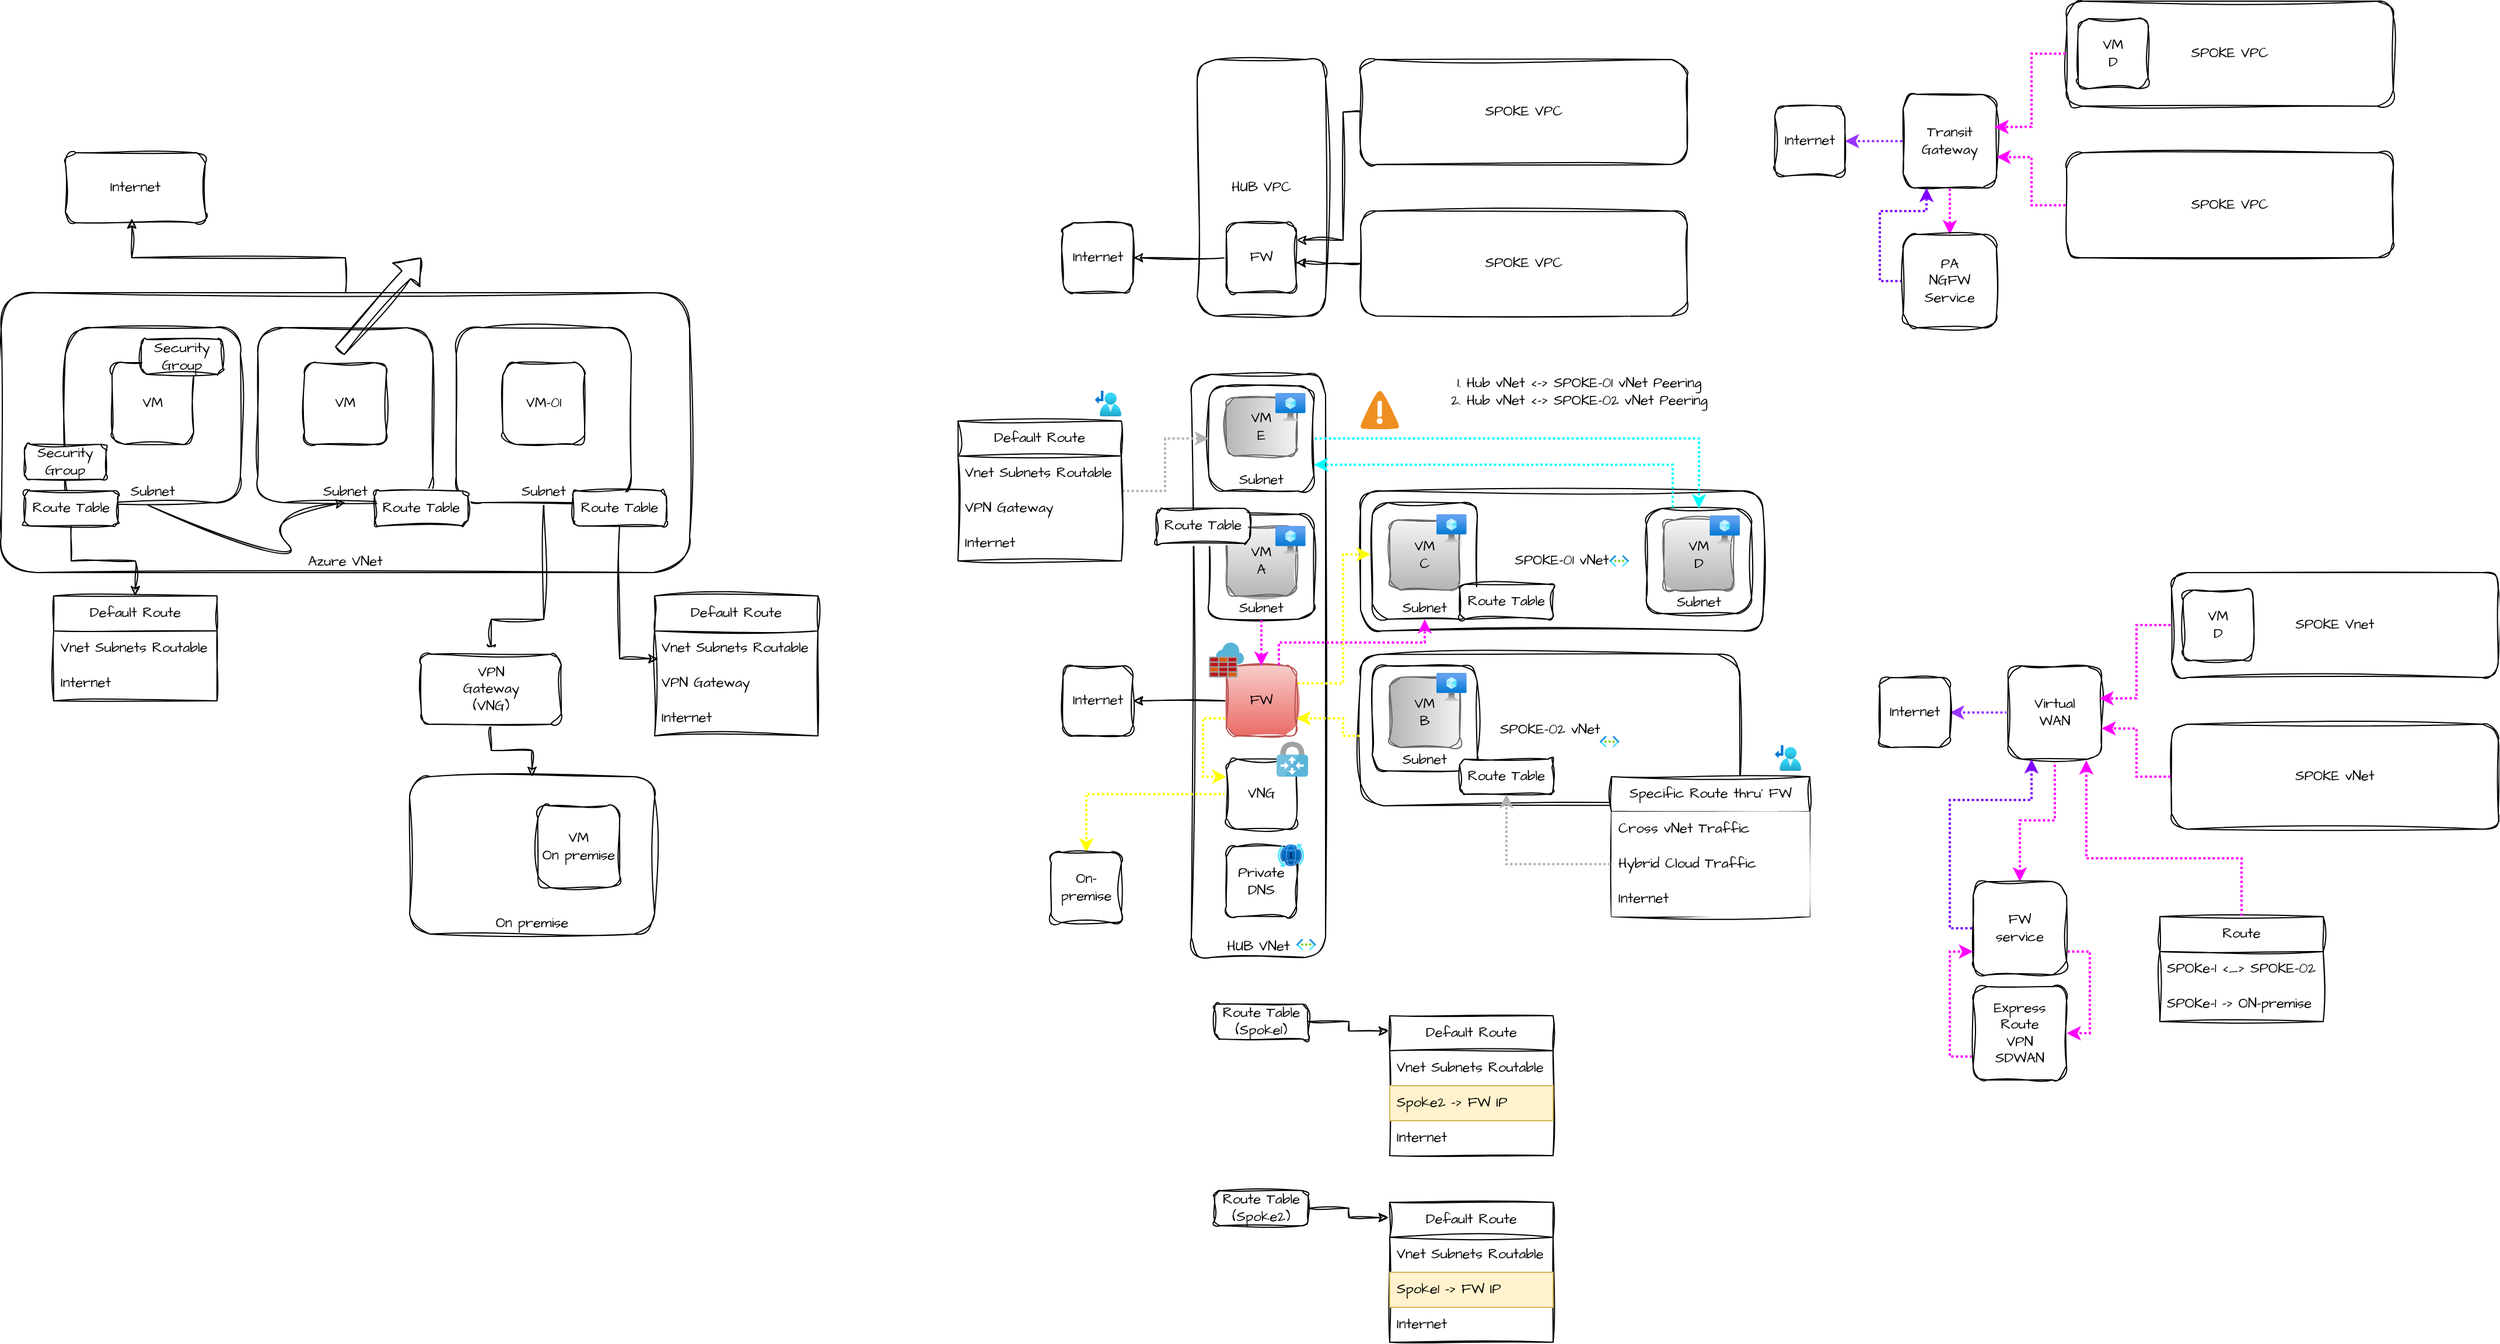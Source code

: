 <mxfile version="24.7.8">
  <diagram name="Page-1" id="HMc9dG9ClDhZeOQ57sF9">
    <mxGraphModel dx="870" dy="547" grid="0" gridSize="10" guides="1" tooltips="1" connect="1" arrows="1" fold="1" page="0" pageScale="1" pageWidth="850" pageHeight="1100" math="0" shadow="0">
      <root>
        <mxCell id="0" />
        <mxCell id="1" parent="0" />
        <mxCell id="t_vkB9pU-YVi6ABXbqR3-41" value="HUB VNet" style="rounded=1;whiteSpace=wrap;html=1;sketch=1;hachureGap=4;jiggle=2;curveFitting=1;fontFamily=Architects Daughter;fontSource=https%3A%2F%2Ffonts.googleapis.com%2Fcss%3Ffamily%3DArchitects%2BDaughter;verticalAlign=bottom;fillColor=none;" parent="1" vertex="1">
          <mxGeometry x="1190" y="420" width="115" height="500" as="geometry" />
        </mxCell>
        <mxCell id="t_vkB9pU-YVi6ABXbqR3-107" value="Subnet" style="rounded=1;whiteSpace=wrap;html=1;sketch=1;hachureGap=4;jiggle=2;curveFitting=1;fontFamily=Architects Daughter;fontSource=https%3A%2F%2Ffonts.googleapis.com%2Fcss%3Ffamily%3DArchitects%2BDaughter;verticalAlign=bottom;fillColor=none;" parent="1" vertex="1">
          <mxGeometry x="1205" y="540" width="90" height="90" as="geometry" />
        </mxCell>
        <mxCell id="t_vkB9pU-YVi6ABXbqR3-43" value="SPOKE-01 vNet" style="rounded=1;whiteSpace=wrap;html=1;sketch=1;hachureGap=4;jiggle=2;curveFitting=1;fontFamily=Architects Daughter;fontSource=https%3A%2F%2Ffonts.googleapis.com%2Fcss%3Ffamily%3DArchitects%2BDaughter;fillColor=none;" parent="1" vertex="1">
          <mxGeometry x="1335" y="520" width="345" height="120" as="geometry" />
        </mxCell>
        <mxCell id="t_vkB9pU-YVi6ABXbqR3-105" value="Subnet" style="rounded=1;whiteSpace=wrap;html=1;sketch=1;hachureGap=4;jiggle=2;curveFitting=1;fontFamily=Architects Daughter;fontSource=https%3A%2F%2Ffonts.googleapis.com%2Fcss%3Ffamily%3DArchitects%2BDaughter;verticalAlign=bottom;fillColor=none;" parent="1" vertex="1">
          <mxGeometry x="1580" y="535" width="90" height="90" as="geometry" />
        </mxCell>
        <mxCell id="t_vkB9pU-YVi6ABXbqR3-104" value="Subnet" style="rounded=1;whiteSpace=wrap;html=1;sketch=1;hachureGap=4;jiggle=2;curveFitting=1;fontFamily=Architects Daughter;fontSource=https%3A%2F%2Ffonts.googleapis.com%2Fcss%3Ffamily%3DArchitects%2BDaughter;verticalAlign=bottom;fillColor=none;" parent="1" vertex="1">
          <mxGeometry x="1345" y="530" width="90" height="100" as="geometry" />
        </mxCell>
        <mxCell id="t_vkB9pU-YVi6ABXbqR3-23" value="On premise" style="rounded=1;whiteSpace=wrap;html=1;sketch=1;hachureGap=4;jiggle=2;curveFitting=1;fontFamily=Architects Daughter;fontSource=https%3A%2F%2Ffonts.googleapis.com%2Fcss%3Ffamily%3DArchitects%2BDaughter;arcSize=13;verticalAlign=bottom;" parent="1" vertex="1">
          <mxGeometry x="520" y="765" width="210" height="135" as="geometry" />
        </mxCell>
        <mxCell id="t_vkB9pU-YVi6ABXbqR3-1" value="Azure VNet" style="rounded=1;whiteSpace=wrap;html=1;sketch=1;hachureGap=4;jiggle=2;curveFitting=1;fontFamily=Architects Daughter;fontSource=https%3A%2F%2Ffonts.googleapis.com%2Fcss%3Ffamily%3DArchitects%2BDaughter;arcSize=13;verticalAlign=bottom;" parent="1" vertex="1">
          <mxGeometry x="170" y="350" width="590" height="240" as="geometry" />
        </mxCell>
        <mxCell id="t_vkB9pU-YVi6ABXbqR3-2" value="Subnet" style="rounded=1;whiteSpace=wrap;html=1;sketch=1;hachureGap=4;jiggle=2;curveFitting=1;fontFamily=Architects Daughter;fontSource=https%3A%2F%2Ffonts.googleapis.com%2Fcss%3Ffamily%3DArchitects%2BDaughter;verticalAlign=bottom;" parent="1" vertex="1">
          <mxGeometry x="225" y="380" width="150" height="150" as="geometry" />
        </mxCell>
        <mxCell id="t_vkB9pU-YVi6ABXbqR3-3" value="Subnet" style="rounded=1;whiteSpace=wrap;html=1;sketch=1;hachureGap=4;jiggle=2;curveFitting=1;fontFamily=Architects Daughter;fontSource=https%3A%2F%2Ffonts.googleapis.com%2Fcss%3Ffamily%3DArchitects%2BDaughter;verticalAlign=bottom;" parent="1" vertex="1">
          <mxGeometry x="390" y="380" width="150" height="150" as="geometry" />
        </mxCell>
        <mxCell id="t_vkB9pU-YVi6ABXbqR3-25" style="edgeStyle=orthogonalEdgeStyle;rounded=0;sketch=1;hachureGap=4;jiggle=2;curveFitting=1;orthogonalLoop=1;jettySize=auto;html=1;exitX=0.5;exitY=1;exitDx=0;exitDy=0;fontFamily=Architects Daughter;fontSource=https%3A%2F%2Ffonts.googleapis.com%2Fcss%3Ffamily%3DArchitects%2BDaughter;" parent="1" source="t_vkB9pU-YVi6ABXbqR3-4" target="t_vkB9pU-YVi6ABXbqR3-22" edge="1">
          <mxGeometry relative="1" as="geometry">
            <Array as="points">
              <mxPoint x="635" y="630" />
              <mxPoint x="590" y="630" />
            </Array>
          </mxGeometry>
        </mxCell>
        <mxCell id="t_vkB9pU-YVi6ABXbqR3-4" value="Subnet" style="rounded=1;whiteSpace=wrap;html=1;sketch=1;hachureGap=4;jiggle=2;curveFitting=1;fontFamily=Architects Daughter;fontSource=https%3A%2F%2Ffonts.googleapis.com%2Fcss%3Ffamily%3DArchitects%2BDaughter;verticalAlign=bottom;" parent="1" vertex="1">
          <mxGeometry x="560" y="380" width="150" height="150" as="geometry" />
        </mxCell>
        <mxCell id="t_vkB9pU-YVi6ABXbqR3-5" value="VM" style="rounded=1;whiteSpace=wrap;html=1;sketch=1;hachureGap=4;jiggle=2;curveFitting=1;fontFamily=Architects Daughter;fontSource=https%3A%2F%2Ffonts.googleapis.com%2Fcss%3Ffamily%3DArchitects%2BDaughter;" parent="1" vertex="1">
          <mxGeometry x="265" y="410" width="70" height="70" as="geometry" />
        </mxCell>
        <mxCell id="t_vkB9pU-YVi6ABXbqR3-6" value="VM" style="rounded=1;whiteSpace=wrap;html=1;sketch=1;hachureGap=4;jiggle=2;curveFitting=1;fontFamily=Architects Daughter;fontSource=https%3A%2F%2Ffonts.googleapis.com%2Fcss%3Ffamily%3DArchitects%2BDaughter;" parent="1" vertex="1">
          <mxGeometry x="430" y="410" width="70" height="70" as="geometry" />
        </mxCell>
        <mxCell id="t_vkB9pU-YVi6ABXbqR3-7" value="VM-01" style="rounded=1;whiteSpace=wrap;html=1;sketch=1;hachureGap=4;jiggle=2;curveFitting=1;fontFamily=Architects Daughter;fontSource=https%3A%2F%2Ffonts.googleapis.com%2Fcss%3Ffamily%3DArchitects%2BDaughter;" parent="1" vertex="1">
          <mxGeometry x="600" y="410" width="70" height="70" as="geometry" />
        </mxCell>
        <mxCell id="t_vkB9pU-YVi6ABXbqR3-8" value="" style="curved=1;endArrow=classic;html=1;rounded=0;sketch=1;hachureGap=4;jiggle=2;curveFitting=1;fontFamily=Architects Daughter;fontSource=https%3A%2F%2Ffonts.googleapis.com%2Fcss%3Ffamily%3DArchitects%2BDaughter;exitX=0.473;exitY=1.015;exitDx=0;exitDy=0;exitPerimeter=0;entryX=0.5;entryY=1;entryDx=0;entryDy=0;" parent="1" source="t_vkB9pU-YVi6ABXbqR3-2" target="t_vkB9pU-YVi6ABXbqR3-3" edge="1">
          <mxGeometry width="50" height="50" relative="1" as="geometry">
            <mxPoint x="390" y="590" as="sourcePoint" />
            <mxPoint x="440" y="540" as="targetPoint" />
            <Array as="points">
              <mxPoint x="440" y="590" />
              <mxPoint x="390" y="540" />
            </Array>
          </mxGeometry>
        </mxCell>
        <mxCell id="t_vkB9pU-YVi6ABXbqR3-9" value="Internet" style="rounded=1;whiteSpace=wrap;html=1;sketch=1;hachureGap=4;jiggle=2;curveFitting=1;fontFamily=Architects Daughter;fontSource=https%3A%2F%2Ffonts.googleapis.com%2Fcss%3Ffamily%3DArchitects%2BDaughter;" parent="1" vertex="1">
          <mxGeometry x="225" y="230" width="120" height="60" as="geometry" />
        </mxCell>
        <mxCell id="t_vkB9pU-YVi6ABXbqR3-10" style="edgeStyle=orthogonalEdgeStyle;rounded=0;sketch=1;hachureGap=4;jiggle=2;curveFitting=1;orthogonalLoop=1;jettySize=auto;html=1;entryX=0.474;entryY=0.941;entryDx=0;entryDy=0;entryPerimeter=0;fontFamily=Architects Daughter;fontSource=https%3A%2F%2Ffonts.googleapis.com%2Fcss%3Ffamily%3DArchitects%2BDaughter;" parent="1" source="t_vkB9pU-YVi6ABXbqR3-1" target="t_vkB9pU-YVi6ABXbqR3-9" edge="1">
          <mxGeometry relative="1" as="geometry" />
        </mxCell>
        <mxCell id="t_vkB9pU-YVi6ABXbqR3-11" value="" style="shape=flexArrow;endArrow=classic;html=1;rounded=0;sketch=1;hachureGap=4;jiggle=2;curveFitting=1;fontFamily=Architects Daughter;fontSource=https%3A%2F%2Ffonts.googleapis.com%2Fcss%3Ffamily%3DArchitects%2BDaughter;" parent="1" edge="1">
          <mxGeometry width="50" height="50" relative="1" as="geometry">
            <mxPoint x="460" y="400" as="sourcePoint" />
            <mxPoint x="530" y="320" as="targetPoint" />
          </mxGeometry>
        </mxCell>
        <mxCell id="t_vkB9pU-YVi6ABXbqR3-32" style="edgeStyle=orthogonalEdgeStyle;rounded=0;sketch=1;hachureGap=4;jiggle=2;curveFitting=1;orthogonalLoop=1;jettySize=auto;html=1;exitX=0.5;exitY=1;exitDx=0;exitDy=0;entryX=0.5;entryY=0;entryDx=0;entryDy=0;fontFamily=Architects Daughter;fontSource=https%3A%2F%2Ffonts.googleapis.com%2Fcss%3Ffamily%3DArchitects%2BDaughter;" parent="1" source="t_vkB9pU-YVi6ABXbqR3-12" target="t_vkB9pU-YVi6ABXbqR3-28" edge="1">
          <mxGeometry relative="1" as="geometry" />
        </mxCell>
        <mxCell id="t_vkB9pU-YVi6ABXbqR3-12" value="Route Table" style="rounded=1;whiteSpace=wrap;html=1;sketch=1;hachureGap=4;jiggle=2;curveFitting=1;fontFamily=Architects Daughter;fontSource=https%3A%2F%2Ffonts.googleapis.com%2Fcss%3Ffamily%3DArchitects%2BDaughter;" parent="1" vertex="1">
          <mxGeometry x="190" y="520" width="80" height="30" as="geometry" />
        </mxCell>
        <mxCell id="t_vkB9pU-YVi6ABXbqR3-13" value="Route Table" style="rounded=1;whiteSpace=wrap;html=1;sketch=1;hachureGap=4;jiggle=2;curveFitting=1;fontFamily=Architects Daughter;fontSource=https%3A%2F%2Ffonts.googleapis.com%2Fcss%3Ffamily%3DArchitects%2BDaughter;" parent="1" vertex="1">
          <mxGeometry x="490" y="520" width="80" height="30" as="geometry" />
        </mxCell>
        <mxCell id="t_vkB9pU-YVi6ABXbqR3-14" value="Route Table" style="rounded=1;whiteSpace=wrap;html=1;sketch=1;hachureGap=4;jiggle=2;curveFitting=1;fontFamily=Architects Daughter;fontSource=https%3A%2F%2Ffonts.googleapis.com%2Fcss%3Ffamily%3DArchitects%2BDaughter;" parent="1" vertex="1">
          <mxGeometry x="660" y="520" width="80" height="30" as="geometry" />
        </mxCell>
        <mxCell id="t_vkB9pU-YVi6ABXbqR3-15" value="Default Route" style="swimlane;fontStyle=0;childLayout=stackLayout;horizontal=1;startSize=30;horizontalStack=0;resizeParent=1;resizeParentMax=0;resizeLast=0;collapsible=1;marginBottom=0;whiteSpace=wrap;html=1;sketch=1;hachureGap=4;jiggle=2;curveFitting=1;fontFamily=Architects Daughter;fontSource=https%3A%2F%2Ffonts.googleapis.com%2Fcss%3Ffamily%3DArchitects%2BDaughter;" parent="1" vertex="1">
          <mxGeometry x="730" y="610" width="140" height="120" as="geometry" />
        </mxCell>
        <mxCell id="t_vkB9pU-YVi6ABXbqR3-16" value="Vnet Subnets Routable" style="text;strokeColor=none;fillColor=none;align=left;verticalAlign=middle;spacingLeft=4;spacingRight=4;overflow=hidden;points=[[0,0.5],[1,0.5]];portConstraint=eastwest;rotatable=0;whiteSpace=wrap;html=1;fontFamily=Architects Daughter;fontSource=https%3A%2F%2Ffonts.googleapis.com%2Fcss%3Ffamily%3DArchitects%2BDaughter;" parent="t_vkB9pU-YVi6ABXbqR3-15" vertex="1">
          <mxGeometry y="30" width="140" height="30" as="geometry" />
        </mxCell>
        <mxCell id="t_vkB9pU-YVi6ABXbqR3-24" value="VPN Gateway" style="text;strokeColor=none;fillColor=none;align=left;verticalAlign=middle;spacingLeft=4;spacingRight=4;overflow=hidden;points=[[0,0.5],[1,0.5]];portConstraint=eastwest;rotatable=0;whiteSpace=wrap;html=1;fontFamily=Architects Daughter;fontSource=https%3A%2F%2Ffonts.googleapis.com%2Fcss%3Ffamily%3DArchitects%2BDaughter;" parent="t_vkB9pU-YVi6ABXbqR3-15" vertex="1">
          <mxGeometry y="60" width="140" height="30" as="geometry" />
        </mxCell>
        <mxCell id="t_vkB9pU-YVi6ABXbqR3-17" value="Internet" style="text;strokeColor=none;fillColor=none;align=left;verticalAlign=middle;spacingLeft=4;spacingRight=4;overflow=hidden;points=[[0,0.5],[1,0.5]];portConstraint=eastwest;rotatable=0;whiteSpace=wrap;html=1;fontFamily=Architects Daughter;fontSource=https%3A%2F%2Ffonts.googleapis.com%2Fcss%3Ffamily%3DArchitects%2BDaughter;" parent="t_vkB9pU-YVi6ABXbqR3-15" vertex="1">
          <mxGeometry y="90" width="140" height="30" as="geometry" />
        </mxCell>
        <mxCell id="t_vkB9pU-YVi6ABXbqR3-19" style="edgeStyle=orthogonalEdgeStyle;rounded=0;sketch=1;hachureGap=4;jiggle=2;curveFitting=1;orthogonalLoop=1;jettySize=auto;html=1;entryX=0.023;entryY=0.796;entryDx=0;entryDy=0;entryPerimeter=0;fontFamily=Architects Daughter;fontSource=https%3A%2F%2Ffonts.googleapis.com%2Fcss%3Ffamily%3DArchitects%2BDaughter;exitX=0.5;exitY=1;exitDx=0;exitDy=0;" parent="1" source="t_vkB9pU-YVi6ABXbqR3-14" target="t_vkB9pU-YVi6ABXbqR3-16" edge="1">
          <mxGeometry relative="1" as="geometry" />
        </mxCell>
        <mxCell id="t_vkB9pU-YVi6ABXbqR3-20" value="Security Group" style="rounded=1;whiteSpace=wrap;html=1;sketch=1;hachureGap=4;jiggle=2;curveFitting=1;fontFamily=Architects Daughter;fontSource=https%3A%2F%2Ffonts.googleapis.com%2Fcss%3Ffamily%3DArchitects%2BDaughter;" parent="1" vertex="1">
          <mxGeometry x="190" y="480" width="70" height="30" as="geometry" />
        </mxCell>
        <mxCell id="t_vkB9pU-YVi6ABXbqR3-21" value="Security Group" style="rounded=1;whiteSpace=wrap;html=1;sketch=1;hachureGap=4;jiggle=2;curveFitting=1;fontFamily=Architects Daughter;fontSource=https%3A%2F%2Ffonts.googleapis.com%2Fcss%3Ffamily%3DArchitects%2BDaughter;" parent="1" vertex="1">
          <mxGeometry x="290" y="390" width="70" height="30" as="geometry" />
        </mxCell>
        <mxCell id="t_vkB9pU-YVi6ABXbqR3-26" style="edgeStyle=orthogonalEdgeStyle;rounded=0;sketch=1;hachureGap=4;jiggle=2;curveFitting=1;orthogonalLoop=1;jettySize=auto;html=1;fontFamily=Architects Daughter;fontSource=https%3A%2F%2Ffonts.googleapis.com%2Fcss%3Ffamily%3DArchitects%2BDaughter;" parent="1" source="t_vkB9pU-YVi6ABXbqR3-22" target="t_vkB9pU-YVi6ABXbqR3-23" edge="1">
          <mxGeometry relative="1" as="geometry" />
        </mxCell>
        <mxCell id="t_vkB9pU-YVi6ABXbqR3-22" value="VPN&lt;div&gt;Gateway&lt;br&gt;(VNG)&lt;/div&gt;" style="rounded=1;whiteSpace=wrap;html=1;sketch=1;hachureGap=4;jiggle=2;curveFitting=1;fontFamily=Architects Daughter;fontSource=https%3A%2F%2Ffonts.googleapis.com%2Fcss%3Ffamily%3DArchitects%2BDaughter;" parent="1" vertex="1">
          <mxGeometry x="530" y="660" width="120" height="60" as="geometry" />
        </mxCell>
        <mxCell id="t_vkB9pU-YVi6ABXbqR3-27" value="VM&lt;br&gt;On premise" style="rounded=1;whiteSpace=wrap;html=1;sketch=1;hachureGap=4;jiggle=2;curveFitting=1;fontFamily=Architects Daughter;fontSource=https%3A%2F%2Ffonts.googleapis.com%2Fcss%3Ffamily%3DArchitects%2BDaughter;" parent="1" vertex="1">
          <mxGeometry x="630" y="790" width="70" height="70" as="geometry" />
        </mxCell>
        <mxCell id="t_vkB9pU-YVi6ABXbqR3-28" value="Default Route" style="swimlane;fontStyle=0;childLayout=stackLayout;horizontal=1;startSize=30;horizontalStack=0;resizeParent=1;resizeParentMax=0;resizeLast=0;collapsible=1;marginBottom=0;whiteSpace=wrap;html=1;sketch=1;hachureGap=4;jiggle=2;curveFitting=1;fontFamily=Architects Daughter;fontSource=https%3A%2F%2Ffonts.googleapis.com%2Fcss%3Ffamily%3DArchitects%2BDaughter;" parent="1" vertex="1">
          <mxGeometry x="215" y="610" width="140" height="90" as="geometry" />
        </mxCell>
        <mxCell id="t_vkB9pU-YVi6ABXbqR3-29" value="Vnet Subnets Routable" style="text;strokeColor=none;fillColor=none;align=left;verticalAlign=middle;spacingLeft=4;spacingRight=4;overflow=hidden;points=[[0,0.5],[1,0.5]];portConstraint=eastwest;rotatable=0;whiteSpace=wrap;html=1;fontFamily=Architects Daughter;fontSource=https%3A%2F%2Ffonts.googleapis.com%2Fcss%3Ffamily%3DArchitects%2BDaughter;" parent="t_vkB9pU-YVi6ABXbqR3-28" vertex="1">
          <mxGeometry y="30" width="140" height="30" as="geometry" />
        </mxCell>
        <mxCell id="t_vkB9pU-YVi6ABXbqR3-31" value="Internet" style="text;strokeColor=none;fillColor=none;align=left;verticalAlign=middle;spacingLeft=4;spacingRight=4;overflow=hidden;points=[[0,0.5],[1,0.5]];portConstraint=eastwest;rotatable=0;whiteSpace=wrap;html=1;fontFamily=Architects Daughter;fontSource=https%3A%2F%2Ffonts.googleapis.com%2Fcss%3Ffamily%3DArchitects%2BDaughter;" parent="t_vkB9pU-YVi6ABXbqR3-28" vertex="1">
          <mxGeometry y="60" width="140" height="30" as="geometry" />
        </mxCell>
        <mxCell id="t_vkB9pU-YVi6ABXbqR3-33" value="HUB VPC" style="rounded=1;whiteSpace=wrap;html=1;sketch=1;hachureGap=4;jiggle=2;curveFitting=1;fontFamily=Architects Daughter;fontSource=https%3A%2F%2Ffonts.googleapis.com%2Fcss%3Ffamily%3DArchitects%2BDaughter;" parent="1" vertex="1">
          <mxGeometry x="1195" y="150" width="110" height="220" as="geometry" />
        </mxCell>
        <mxCell id="t_vkB9pU-YVi6ABXbqR3-37" style="edgeStyle=orthogonalEdgeStyle;rounded=0;sketch=1;hachureGap=4;jiggle=2;curveFitting=1;orthogonalLoop=1;jettySize=auto;html=1;exitX=0;exitY=0.5;exitDx=0;exitDy=0;entryX=1;entryY=0.25;entryDx=0;entryDy=0;fontFamily=Architects Daughter;fontSource=https%3A%2F%2Ffonts.googleapis.com%2Fcss%3Ffamily%3DArchitects%2BDaughter;" parent="1" source="t_vkB9pU-YVi6ABXbqR3-34" target="t_vkB9pU-YVi6ABXbqR3-36" edge="1">
          <mxGeometry relative="1" as="geometry">
            <Array as="points">
              <mxPoint x="1320" y="195" />
              <mxPoint x="1320" y="305" />
            </Array>
          </mxGeometry>
        </mxCell>
        <mxCell id="t_vkB9pU-YVi6ABXbqR3-34" value="SPOKE VPC" style="rounded=1;whiteSpace=wrap;html=1;sketch=1;hachureGap=4;jiggle=2;curveFitting=1;fontFamily=Architects Daughter;fontSource=https%3A%2F%2Ffonts.googleapis.com%2Fcss%3Ffamily%3DArchitects%2BDaughter;" parent="1" vertex="1">
          <mxGeometry x="1335" y="150" width="280" height="90" as="geometry" />
        </mxCell>
        <mxCell id="t_vkB9pU-YVi6ABXbqR3-35" value="SPOKE VPC" style="rounded=1;whiteSpace=wrap;html=1;sketch=1;hachureGap=4;jiggle=2;curveFitting=1;fontFamily=Architects Daughter;fontSource=https%3A%2F%2Ffonts.googleapis.com%2Fcss%3Ffamily%3DArchitects%2BDaughter;" parent="1" vertex="1">
          <mxGeometry x="1335" y="280" width="280" height="90" as="geometry" />
        </mxCell>
        <mxCell id="t_vkB9pU-YVi6ABXbqR3-40" value="" style="edgeStyle=orthogonalEdgeStyle;rounded=0;sketch=1;hachureGap=4;jiggle=2;curveFitting=1;orthogonalLoop=1;jettySize=auto;html=1;fontFamily=Architects Daughter;fontSource=https%3A%2F%2Ffonts.googleapis.com%2Fcss%3Ffamily%3DArchitects%2BDaughter;" parent="1" source="t_vkB9pU-YVi6ABXbqR3-36" target="t_vkB9pU-YVi6ABXbqR3-39" edge="1">
          <mxGeometry relative="1" as="geometry" />
        </mxCell>
        <mxCell id="t_vkB9pU-YVi6ABXbqR3-36" value="FW" style="rounded=1;whiteSpace=wrap;html=1;sketch=1;hachureGap=4;jiggle=2;curveFitting=1;fontFamily=Architects Daughter;fontSource=https%3A%2F%2Ffonts.googleapis.com%2Fcss%3Ffamily%3DArchitects%2BDaughter;" parent="1" vertex="1">
          <mxGeometry x="1220" y="290" width="60" height="60" as="geometry" />
        </mxCell>
        <mxCell id="t_vkB9pU-YVi6ABXbqR3-38" style="edgeStyle=orthogonalEdgeStyle;rounded=0;sketch=1;hachureGap=4;jiggle=2;curveFitting=1;orthogonalLoop=1;jettySize=auto;html=1;entryX=0.992;entryY=0.572;entryDx=0;entryDy=0;entryPerimeter=0;fontFamily=Architects Daughter;fontSource=https%3A%2F%2Ffonts.googleapis.com%2Fcss%3Ffamily%3DArchitects%2BDaughter;" parent="1" source="t_vkB9pU-YVi6ABXbqR3-35" target="t_vkB9pU-YVi6ABXbqR3-36" edge="1">
          <mxGeometry relative="1" as="geometry" />
        </mxCell>
        <mxCell id="t_vkB9pU-YVi6ABXbqR3-39" value="Internet" style="rounded=1;whiteSpace=wrap;html=1;sketch=1;hachureGap=4;jiggle=2;curveFitting=1;fontFamily=Architects Daughter;fontSource=https%3A%2F%2Ffonts.googleapis.com%2Fcss%3Ffamily%3DArchitects%2BDaughter;" parent="1" vertex="1">
          <mxGeometry x="1080" y="290" width="60" height="60" as="geometry" />
        </mxCell>
        <mxCell id="t_vkB9pU-YVi6ABXbqR3-44" value="SPOKE-02 vNet" style="rounded=1;whiteSpace=wrap;html=1;sketch=1;hachureGap=4;jiggle=2;curveFitting=1;fontFamily=Architects Daughter;fontSource=https%3A%2F%2Ffonts.googleapis.com%2Fcss%3Ffamily%3DArchitects%2BDaughter;align=center;fillColor=none;" parent="1" vertex="1">
          <mxGeometry x="1335" y="660" width="325" height="130" as="geometry" />
        </mxCell>
        <mxCell id="t_vkB9pU-YVi6ABXbqR3-45" value="" style="edgeStyle=orthogonalEdgeStyle;rounded=0;sketch=1;hachureGap=4;jiggle=2;curveFitting=1;orthogonalLoop=1;jettySize=auto;html=1;fontFamily=Architects Daughter;fontSource=https%3A%2F%2Ffonts.googleapis.com%2Fcss%3Ffamily%3DArchitects%2BDaughter;" parent="1" source="t_vkB9pU-YVi6ABXbqR3-46" target="t_vkB9pU-YVi6ABXbqR3-48" edge="1">
          <mxGeometry relative="1" as="geometry" />
        </mxCell>
        <mxCell id="jyn3SH9u9v9a0Z8-8bHd-5" style="edgeStyle=orthogonalEdgeStyle;shape=connector;rounded=0;hachureGap=4;orthogonalLoop=1;jettySize=auto;html=1;exitX=0;exitY=0.75;exitDx=0;exitDy=0;entryX=0;entryY=0.25;entryDx=0;entryDy=0;dashed=1;dashPattern=1 1;strokeColor=#FFFF00;strokeWidth=2;align=center;verticalAlign=middle;fontFamily=Architects Daughter;fontSource=https%3A%2F%2Ffonts.googleapis.com%2Fcss%3Ffamily%3DArchitects%2BDaughter;fontSize=11;fontColor=default;labelBackgroundColor=default;endArrow=classic;flowAnimation=1;" edge="1" parent="1" source="t_vkB9pU-YVi6ABXbqR3-46" target="t_vkB9pU-YVi6ABXbqR3-70">
          <mxGeometry relative="1" as="geometry">
            <Array as="points">
              <mxPoint x="1200" y="715" />
              <mxPoint x="1200" y="765" />
            </Array>
          </mxGeometry>
        </mxCell>
        <mxCell id="t_vkB9pU-YVi6ABXbqR3-46" value="FW" style="rounded=1;whiteSpace=wrap;html=1;sketch=1;hachureGap=4;jiggle=2;curveFitting=1;fontFamily=Architects Daughter;fontSource=https%3A%2F%2Ffonts.googleapis.com%2Fcss%3Ffamily%3DArchitects%2BDaughter;fillColor=#f8cecc;strokeColor=#b85450;gradientColor=#ea6b66;fontColor=#000000;" parent="1" vertex="1">
          <mxGeometry x="1220" y="670" width="60" height="60" as="geometry" />
        </mxCell>
        <mxCell id="t_vkB9pU-YVi6ABXbqR3-47" style="edgeStyle=orthogonalEdgeStyle;rounded=0;hachureGap=4;orthogonalLoop=1;jettySize=auto;html=1;entryX=1;entryY=0.75;entryDx=0;entryDy=0;fontFamily=Architects Daughter;fontSource=https%3A%2F%2Ffonts.googleapis.com%2Fcss%3Ffamily%3DArchitects%2BDaughter;flowAnimation=1;strokeWidth=2;strokeColor=#FFFF00;dashed=1;dashPattern=1 1;" parent="1" source="t_vkB9pU-YVi6ABXbqR3-44" target="t_vkB9pU-YVi6ABXbqR3-46" edge="1">
          <mxGeometry relative="1" as="geometry">
            <Array as="points">
              <mxPoint x="1320" y="730" />
              <mxPoint x="1320" y="715" />
            </Array>
          </mxGeometry>
        </mxCell>
        <mxCell id="t_vkB9pU-YVi6ABXbqR3-48" value="Internet" style="rounded=1;whiteSpace=wrap;html=1;sketch=1;hachureGap=4;jiggle=2;curveFitting=1;fontFamily=Architects Daughter;fontSource=https%3A%2F%2Ffonts.googleapis.com%2Fcss%3Ffamily%3DArchitects%2BDaughter;" parent="1" vertex="1">
          <mxGeometry x="1080" y="670" width="60" height="60" as="geometry" />
        </mxCell>
        <mxCell id="t_vkB9pU-YVi6ABXbqR3-49" value="1. Hub vNet &amp;lt;-&amp;gt; SPOKE-01 vNet Peering&lt;div&gt;2. Hub vNet &amp;lt;-&amp;gt; SPOKE-02 vNet Peering&lt;br&gt;&lt;/div&gt;" style="text;html=1;align=center;verticalAlign=middle;whiteSpace=wrap;rounded=0;fontFamily=Architects Daughter;fontSource=https%3A%2F%2Ffonts.googleapis.com%2Fcss%3Ffamily%3DArchitects%2BDaughter;" parent="1" vertex="1">
          <mxGeometry x="1385" y="410" width="275" height="50" as="geometry" />
        </mxCell>
        <mxCell id="t_vkB9pU-YVi6ABXbqR3-50" value="VM&lt;br&gt;A" style="rounded=1;whiteSpace=wrap;html=1;sketch=1;hachureGap=4;jiggle=2;curveFitting=1;fontFamily=Architects Daughter;fontSource=https%3A%2F%2Ffonts.googleapis.com%2Fcss%3Ffamily%3DArchitects%2BDaughter;fillColor=#f5f5f5;gradientColor=#b3b3b3;strokeColor=#666666;fontColor=#000000;" parent="1" vertex="1">
          <mxGeometry x="1220" y="550" width="60" height="60" as="geometry" />
        </mxCell>
        <mxCell id="t_vkB9pU-YVi6ABXbqR3-51" value="VM&lt;br&gt;C" style="rounded=1;whiteSpace=wrap;html=1;sketch=1;hachureGap=4;jiggle=2;curveFitting=1;fontFamily=Architects Daughter;fontSource=https%3A%2F%2Ffonts.googleapis.com%2Fcss%3Ffamily%3DArchitects%2BDaughter;fillColor=#f5f5f5;gradientColor=#b3b3b3;strokeColor=#666666;fontColor=#000000;" parent="1" vertex="1">
          <mxGeometry x="1360" y="545" width="60" height="60" as="geometry" />
        </mxCell>
        <mxCell id="t_vkB9pU-YVi6ABXbqR3-55" value="Route Table&lt;br&gt;(Spoke1)" style="rounded=1;whiteSpace=wrap;html=1;sketch=1;hachureGap=4;jiggle=2;curveFitting=1;fontFamily=Architects Daughter;fontSource=https%3A%2F%2Ffonts.googleapis.com%2Fcss%3Ffamily%3DArchitects%2BDaughter;" parent="1" vertex="1">
          <mxGeometry x="1210" y="960" width="80" height="30" as="geometry" />
        </mxCell>
        <mxCell id="t_vkB9pU-YVi6ABXbqR3-56" value="Default Route" style="swimlane;fontStyle=0;childLayout=stackLayout;horizontal=1;startSize=30;horizontalStack=0;resizeParent=1;resizeParentMax=0;resizeLast=0;collapsible=1;marginBottom=0;whiteSpace=wrap;html=1;sketch=1;hachureGap=4;jiggle=2;curveFitting=1;fontFamily=Architects Daughter;fontSource=https%3A%2F%2Ffonts.googleapis.com%2Fcss%3Ffamily%3DArchitects%2BDaughter;" parent="1" vertex="1">
          <mxGeometry x="1360" y="970" width="140" height="120" as="geometry" />
        </mxCell>
        <mxCell id="t_vkB9pU-YVi6ABXbqR3-57" value="Vnet Subnets Routable" style="text;strokeColor=none;fillColor=none;align=left;verticalAlign=middle;spacingLeft=4;spacingRight=4;overflow=hidden;points=[[0,0.5],[1,0.5]];portConstraint=eastwest;rotatable=0;whiteSpace=wrap;html=1;fontFamily=Architects Daughter;fontSource=https%3A%2F%2Ffonts.googleapis.com%2Fcss%3Ffamily%3DArchitects%2BDaughter;" parent="t_vkB9pU-YVi6ABXbqR3-56" vertex="1">
          <mxGeometry y="30" width="140" height="30" as="geometry" />
        </mxCell>
        <mxCell id="t_vkB9pU-YVi6ABXbqR3-58" value="Spoke2 -&amp;gt; FW IP" style="text;strokeColor=#d6b656;fillColor=#fff2cc;align=left;verticalAlign=middle;spacingLeft=4;spacingRight=4;overflow=hidden;points=[[0,0.5],[1,0.5]];portConstraint=eastwest;rotatable=0;whiteSpace=wrap;html=1;fontFamily=Architects Daughter;fontSource=https%3A%2F%2Ffonts.googleapis.com%2Fcss%3Ffamily%3DArchitects%2BDaughter;" parent="t_vkB9pU-YVi6ABXbqR3-56" vertex="1">
          <mxGeometry y="60" width="140" height="30" as="geometry" />
        </mxCell>
        <mxCell id="t_vkB9pU-YVi6ABXbqR3-59" value="Internet" style="text;strokeColor=none;fillColor=none;align=left;verticalAlign=middle;spacingLeft=4;spacingRight=4;overflow=hidden;points=[[0,0.5],[1,0.5]];portConstraint=eastwest;rotatable=0;whiteSpace=wrap;html=1;fontFamily=Architects Daughter;fontSource=https%3A%2F%2Ffonts.googleapis.com%2Fcss%3Ffamily%3DArchitects%2BDaughter;" parent="t_vkB9pU-YVi6ABXbqR3-56" vertex="1">
          <mxGeometry y="90" width="140" height="30" as="geometry" />
        </mxCell>
        <mxCell id="t_vkB9pU-YVi6ABXbqR3-60" style="edgeStyle=orthogonalEdgeStyle;rounded=0;sketch=1;hachureGap=4;jiggle=2;curveFitting=1;orthogonalLoop=1;jettySize=auto;html=1;entryX=-0.007;entryY=0.109;entryDx=0;entryDy=0;entryPerimeter=0;fontFamily=Architects Daughter;fontSource=https%3A%2F%2Ffonts.googleapis.com%2Fcss%3Ffamily%3DArchitects%2BDaughter;" parent="1" source="t_vkB9pU-YVi6ABXbqR3-55" target="t_vkB9pU-YVi6ABXbqR3-56" edge="1">
          <mxGeometry relative="1" as="geometry" />
        </mxCell>
        <mxCell id="t_vkB9pU-YVi6ABXbqR3-61" value="Route Table&lt;br&gt;(Spoke2)" style="rounded=1;whiteSpace=wrap;html=1;sketch=1;hachureGap=4;jiggle=2;curveFitting=1;fontFamily=Architects Daughter;fontSource=https%3A%2F%2Ffonts.googleapis.com%2Fcss%3Ffamily%3DArchitects%2BDaughter;" parent="1" vertex="1">
          <mxGeometry x="1210" y="1120" width="80" height="30" as="geometry" />
        </mxCell>
        <mxCell id="t_vkB9pU-YVi6ABXbqR3-62" value="Default Route" style="swimlane;fontStyle=0;childLayout=stackLayout;horizontal=1;startSize=30;horizontalStack=0;resizeParent=1;resizeParentMax=0;resizeLast=0;collapsible=1;marginBottom=0;whiteSpace=wrap;html=1;sketch=1;hachureGap=4;jiggle=2;curveFitting=1;fontFamily=Architects Daughter;fontSource=https%3A%2F%2Ffonts.googleapis.com%2Fcss%3Ffamily%3DArchitects%2BDaughter;" parent="1" vertex="1">
          <mxGeometry x="1360" y="1130" width="140" height="120" as="geometry" />
        </mxCell>
        <mxCell id="t_vkB9pU-YVi6ABXbqR3-63" value="Vnet Subnets Routable" style="text;strokeColor=none;fillColor=none;align=left;verticalAlign=middle;spacingLeft=4;spacingRight=4;overflow=hidden;points=[[0,0.5],[1,0.5]];portConstraint=eastwest;rotatable=0;whiteSpace=wrap;html=1;fontFamily=Architects Daughter;fontSource=https%3A%2F%2Ffonts.googleapis.com%2Fcss%3Ffamily%3DArchitects%2BDaughter;" parent="t_vkB9pU-YVi6ABXbqR3-62" vertex="1">
          <mxGeometry y="30" width="140" height="30" as="geometry" />
        </mxCell>
        <mxCell id="t_vkB9pU-YVi6ABXbqR3-64" value="Spoke1 -&amp;gt; FW IP" style="text;strokeColor=#d6b656;fillColor=#fff2cc;align=left;verticalAlign=middle;spacingLeft=4;spacingRight=4;overflow=hidden;points=[[0,0.5],[1,0.5]];portConstraint=eastwest;rotatable=0;whiteSpace=wrap;html=1;fontFamily=Architects Daughter;fontSource=https%3A%2F%2Ffonts.googleapis.com%2Fcss%3Ffamily%3DArchitects%2BDaughter;" parent="t_vkB9pU-YVi6ABXbqR3-62" vertex="1">
          <mxGeometry y="60" width="140" height="30" as="geometry" />
        </mxCell>
        <mxCell id="t_vkB9pU-YVi6ABXbqR3-65" value="Internet" style="text;strokeColor=none;fillColor=none;align=left;verticalAlign=middle;spacingLeft=4;spacingRight=4;overflow=hidden;points=[[0,0.5],[1,0.5]];portConstraint=eastwest;rotatable=0;whiteSpace=wrap;html=1;fontFamily=Architects Daughter;fontSource=https%3A%2F%2Ffonts.googleapis.com%2Fcss%3Ffamily%3DArchitects%2BDaughter;" parent="t_vkB9pU-YVi6ABXbqR3-62" vertex="1">
          <mxGeometry y="90" width="140" height="30" as="geometry" />
        </mxCell>
        <mxCell id="t_vkB9pU-YVi6ABXbqR3-66" style="edgeStyle=orthogonalEdgeStyle;rounded=0;sketch=1;hachureGap=4;jiggle=2;curveFitting=1;orthogonalLoop=1;jettySize=auto;html=1;entryX=-0.007;entryY=0.109;entryDx=0;entryDy=0;entryPerimeter=0;fontFamily=Architects Daughter;fontSource=https%3A%2F%2Ffonts.googleapis.com%2Fcss%3Ffamily%3DArchitects%2BDaughter;" parent="1" source="t_vkB9pU-YVi6ABXbqR3-61" target="t_vkB9pU-YVi6ABXbqR3-62" edge="1">
          <mxGeometry relative="1" as="geometry" />
        </mxCell>
        <mxCell id="t_vkB9pU-YVi6ABXbqR3-67" value="VM&lt;br&gt;D" style="rounded=1;whiteSpace=wrap;html=1;sketch=1;hachureGap=4;jiggle=2;curveFitting=1;fontFamily=Architects Daughter;fontSource=https%3A%2F%2Ffonts.googleapis.com%2Fcss%3Ffamily%3DArchitects%2BDaughter;fillColor=#f5f5f5;gradientColor=#b3b3b3;strokeColor=#666666;fontColor=#000000;" parent="1" vertex="1">
          <mxGeometry x="1595" y="545" width="60" height="60" as="geometry" />
        </mxCell>
        <mxCell id="t_vkB9pU-YVi6ABXbqR3-80" style="edgeStyle=orthogonalEdgeStyle;rounded=0;hachureGap=4;orthogonalLoop=1;jettySize=auto;html=1;exitX=0.5;exitY=1;exitDx=0;exitDy=0;entryX=0.5;entryY=0;entryDx=0;entryDy=0;fontFamily=Architects Daughter;fontSource=https%3A%2F%2Ffonts.googleapis.com%2Fcss%3Ffamily%3DArchitects%2BDaughter;flowAnimation=1;dashed=1;dashPattern=1 1;strokeColor=#FF00FF;strokeWidth=2;" parent="1" source="t_vkB9pU-YVi6ABXbqR3-69" target="t_vkB9pU-YVi6ABXbqR3-79" edge="1">
          <mxGeometry relative="1" as="geometry" />
        </mxCell>
        <mxCell id="t_vkB9pU-YVi6ABXbqR3-82" style="edgeStyle=orthogonalEdgeStyle;rounded=0;hachureGap=4;orthogonalLoop=1;jettySize=auto;html=1;exitX=0;exitY=0.5;exitDx=0;exitDy=0;entryX=1;entryY=0.5;entryDx=0;entryDy=0;fontFamily=Architects Daughter;fontSource=https%3A%2F%2Ffonts.googleapis.com%2Fcss%3Ffamily%3DArchitects%2BDaughter;strokeColor=#9933FF;flowAnimation=1;dashed=1;dashPattern=1 1;strokeWidth=2;" parent="1" source="t_vkB9pU-YVi6ABXbqR3-69" target="t_vkB9pU-YVi6ABXbqR3-81" edge="1">
          <mxGeometry relative="1" as="geometry" />
        </mxCell>
        <mxCell id="t_vkB9pU-YVi6ABXbqR3-69" value="Transit Gateway" style="rounded=1;whiteSpace=wrap;html=1;sketch=1;hachureGap=4;jiggle=2;curveFitting=1;fontFamily=Architects Daughter;fontSource=https%3A%2F%2Ffonts.googleapis.com%2Fcss%3Ffamily%3DArchitects%2BDaughter;" parent="1" vertex="1">
          <mxGeometry x="1800" y="180" width="80" height="80" as="geometry" />
        </mxCell>
        <mxCell id="jyn3SH9u9v9a0Z8-8bHd-6" style="edgeStyle=orthogonalEdgeStyle;shape=connector;rounded=0;hachureGap=4;orthogonalLoop=1;jettySize=auto;html=1;exitX=0;exitY=0.5;exitDx=0;exitDy=0;entryX=0.5;entryY=0;entryDx=0;entryDy=0;dashed=1;dashPattern=1 1;strokeColor=#FFFF00;strokeWidth=2;align=center;verticalAlign=middle;fontFamily=Architects Daughter;fontSource=https%3A%2F%2Ffonts.googleapis.com%2Fcss%3Ffamily%3DArchitects%2BDaughter;fontSize=11;fontColor=default;labelBackgroundColor=default;endArrow=classic;flowAnimation=1;" edge="1" parent="1" source="t_vkB9pU-YVi6ABXbqR3-70" target="t_vkB9pU-YVi6ABXbqR3-73">
          <mxGeometry relative="1" as="geometry" />
        </mxCell>
        <mxCell id="t_vkB9pU-YVi6ABXbqR3-70" value="VNG" style="rounded=1;whiteSpace=wrap;html=1;sketch=1;hachureGap=4;jiggle=2;curveFitting=1;fontFamily=Architects Daughter;fontSource=https%3A%2F%2Ffonts.googleapis.com%2Fcss%3Ffamily%3DArchitects%2BDaughter;" parent="1" vertex="1">
          <mxGeometry x="1220" y="750" width="60" height="60" as="geometry" />
        </mxCell>
        <mxCell id="t_vkB9pU-YVi6ABXbqR3-74" value="Subnet" style="rounded=1;whiteSpace=wrap;html=1;sketch=1;hachureGap=4;jiggle=2;curveFitting=1;fontFamily=Architects Daughter;fontSource=https%3A%2F%2Ffonts.googleapis.com%2Fcss%3Ffamily%3DArchitects%2BDaughter;verticalAlign=bottom;" parent="1" vertex="1">
          <mxGeometry x="1345" y="670" width="90" height="90" as="geometry" />
        </mxCell>
        <mxCell id="t_vkB9pU-YVi6ABXbqR3-73" value="On-premise" style="rounded=1;whiteSpace=wrap;html=1;sketch=1;hachureGap=4;jiggle=2;curveFitting=1;fontFamily=Architects Daughter;fontSource=https%3A%2F%2Ffonts.googleapis.com%2Fcss%3Ffamily%3DArchitects%2BDaughter;" parent="1" vertex="1">
          <mxGeometry x="1070" y="830" width="60" height="60" as="geometry" />
        </mxCell>
        <mxCell id="t_vkB9pU-YVi6ABXbqR3-52" value="VM&lt;br&gt;B" style="rounded=1;whiteSpace=wrap;html=1;sketch=1;hachureGap=4;jiggle=2;curveFitting=1;fontFamily=Architects Daughter;fontSource=https%3A%2F%2Ffonts.googleapis.com%2Fcss%3Ffamily%3DArchitects%2BDaughter;direction=south;fillColor=#f5f5f5;gradientColor=#b3b3b3;strokeColor=#666666;fontColor=#000000;" parent="1" vertex="1">
          <mxGeometry x="1360" y="680" width="60" height="60" as="geometry" />
        </mxCell>
        <mxCell id="t_vkB9pU-YVi6ABXbqR3-54" value="Route Table" style="rounded=1;whiteSpace=wrap;html=1;sketch=1;hachureGap=4;jiggle=2;curveFitting=1;fontFamily=Architects Daughter;fontSource=https%3A%2F%2Ffonts.googleapis.com%2Fcss%3Ffamily%3DArchitects%2BDaughter;" parent="1" vertex="1">
          <mxGeometry x="1420" y="750" width="80" height="30" as="geometry" />
        </mxCell>
        <mxCell id="t_vkB9pU-YVi6ABXbqR3-75" value="SPOKE VPC" style="rounded=1;whiteSpace=wrap;html=1;sketch=1;hachureGap=4;jiggle=2;curveFitting=1;fontFamily=Architects Daughter;fontSource=https%3A%2F%2Ffonts.googleapis.com%2Fcss%3Ffamily%3DArchitects%2BDaughter;" parent="1" vertex="1">
          <mxGeometry x="1940" y="100" width="280" height="90" as="geometry" />
        </mxCell>
        <mxCell id="t_vkB9pU-YVi6ABXbqR3-76" value="SPOKE VPC" style="rounded=1;whiteSpace=wrap;html=1;sketch=1;hachureGap=4;jiggle=2;curveFitting=1;fontFamily=Architects Daughter;fontSource=https%3A%2F%2Ffonts.googleapis.com%2Fcss%3Ffamily%3DArchitects%2BDaughter;" parent="1" vertex="1">
          <mxGeometry x="1940" y="230" width="280" height="90" as="geometry" />
        </mxCell>
        <mxCell id="t_vkB9pU-YVi6ABXbqR3-77" style="edgeStyle=orthogonalEdgeStyle;rounded=0;hachureGap=4;orthogonalLoop=1;jettySize=auto;html=1;entryX=0.976;entryY=0.348;entryDx=0;entryDy=0;entryPerimeter=0;fontFamily=Architects Daughter;fontSource=https%3A%2F%2Ffonts.googleapis.com%2Fcss%3Ffamily%3DArchitects%2BDaughter;flowAnimation=1;dashed=1;dashPattern=1 1;strokeColor=#FF00FF;strokeWidth=2;" parent="1" source="t_vkB9pU-YVi6ABXbqR3-75" target="t_vkB9pU-YVi6ABXbqR3-69" edge="1">
          <mxGeometry relative="1" as="geometry" />
        </mxCell>
        <mxCell id="t_vkB9pU-YVi6ABXbqR3-78" style="edgeStyle=orthogonalEdgeStyle;rounded=0;hachureGap=4;orthogonalLoop=1;jettySize=auto;html=1;entryX=1;entryY=0.671;entryDx=0;entryDy=0;entryPerimeter=0;fontFamily=Architects Daughter;fontSource=https%3A%2F%2Ffonts.googleapis.com%2Fcss%3Ffamily%3DArchitects%2BDaughter;flowAnimation=1;dashed=1;dashPattern=1 1;strokeColor=#FF00FF;strokeWidth=2;" parent="1" source="t_vkB9pU-YVi6ABXbqR3-76" target="t_vkB9pU-YVi6ABXbqR3-69" edge="1">
          <mxGeometry relative="1" as="geometry" />
        </mxCell>
        <mxCell id="t_vkB9pU-YVi6ABXbqR3-84" style="edgeStyle=orthogonalEdgeStyle;shape=connector;rounded=0;hachureGap=4;orthogonalLoop=1;jettySize=auto;html=1;entryX=0.25;entryY=1;entryDx=0;entryDy=0;dashed=1;dashPattern=1 1;strokeColor=#7F00FF;strokeWidth=2;align=center;verticalAlign=middle;fontFamily=Architects Daughter;fontSource=https%3A%2F%2Ffonts.googleapis.com%2Fcss%3Ffamily%3DArchitects%2BDaughter;fontSize=11;fontColor=default;labelBackgroundColor=default;endArrow=classic;flowAnimation=1;exitX=0;exitY=0.5;exitDx=0;exitDy=0;" parent="1" source="t_vkB9pU-YVi6ABXbqR3-79" target="t_vkB9pU-YVi6ABXbqR3-69" edge="1">
          <mxGeometry relative="1" as="geometry" />
        </mxCell>
        <mxCell id="t_vkB9pU-YVi6ABXbqR3-79" value="PA&lt;br&gt;NGFW&lt;div&gt;Service&lt;/div&gt;" style="rounded=1;whiteSpace=wrap;html=1;sketch=1;hachureGap=4;jiggle=2;curveFitting=1;fontFamily=Architects Daughter;fontSource=https%3A%2F%2Ffonts.googleapis.com%2Fcss%3Ffamily%3DArchitects%2BDaughter;" parent="1" vertex="1">
          <mxGeometry x="1800" y="300" width="80" height="80" as="geometry" />
        </mxCell>
        <mxCell id="t_vkB9pU-YVi6ABXbqR3-81" value="Internet" style="rounded=1;whiteSpace=wrap;html=1;sketch=1;hachureGap=4;jiggle=2;curveFitting=1;fontFamily=Architects Daughter;fontSource=https%3A%2F%2Ffonts.googleapis.com%2Fcss%3Ffamily%3DArchitects%2BDaughter;" parent="1" vertex="1">
          <mxGeometry x="1690" y="190" width="60" height="60" as="geometry" />
        </mxCell>
        <mxCell id="t_vkB9pU-YVi6ABXbqR3-83" value="VM&lt;br&gt;D" style="rounded=1;whiteSpace=wrap;html=1;sketch=1;hachureGap=4;jiggle=2;curveFitting=1;fontFamily=Architects Daughter;fontSource=https%3A%2F%2Ffonts.googleapis.com%2Fcss%3Ffamily%3DArchitects%2BDaughter;" parent="1" vertex="1">
          <mxGeometry x="1950" y="115" width="60" height="60" as="geometry" />
        </mxCell>
        <mxCell id="t_vkB9pU-YVi6ABXbqR3-85" style="edgeStyle=orthogonalEdgeStyle;rounded=0;hachureGap=4;orthogonalLoop=1;jettySize=auto;html=1;exitX=0.5;exitY=1;exitDx=0;exitDy=0;entryX=0.5;entryY=0;entryDx=0;entryDy=0;fontFamily=Architects Daughter;fontSource=https%3A%2F%2Ffonts.googleapis.com%2Fcss%3Ffamily%3DArchitects%2BDaughter;flowAnimation=1;dashed=1;dashPattern=1 1;strokeColor=#FF00FF;strokeWidth=2;" parent="1" source="t_vkB9pU-YVi6ABXbqR3-87" target="t_vkB9pU-YVi6ABXbqR3-93" edge="1">
          <mxGeometry relative="1" as="geometry" />
        </mxCell>
        <mxCell id="t_vkB9pU-YVi6ABXbqR3-86" style="edgeStyle=orthogonalEdgeStyle;rounded=0;hachureGap=4;orthogonalLoop=1;jettySize=auto;html=1;exitX=0;exitY=0.5;exitDx=0;exitDy=0;entryX=1;entryY=0.5;entryDx=0;entryDy=0;fontFamily=Architects Daughter;fontSource=https%3A%2F%2Ffonts.googleapis.com%2Fcss%3Ffamily%3DArchitects%2BDaughter;strokeColor=#9933FF;flowAnimation=1;dashed=1;dashPattern=1 1;strokeWidth=2;" parent="1" source="t_vkB9pU-YVi6ABXbqR3-87" target="t_vkB9pU-YVi6ABXbqR3-94" edge="1">
          <mxGeometry relative="1" as="geometry" />
        </mxCell>
        <mxCell id="t_vkB9pU-YVi6ABXbqR3-87" value="Virtual&lt;br&gt;WAN" style="rounded=1;whiteSpace=wrap;html=1;sketch=1;hachureGap=4;jiggle=2;curveFitting=1;fontFamily=Architects Daughter;fontSource=https%3A%2F%2Ffonts.googleapis.com%2Fcss%3Ffamily%3DArchitects%2BDaughter;" parent="1" vertex="1">
          <mxGeometry x="1890" y="670" width="80" height="80" as="geometry" />
        </mxCell>
        <mxCell id="t_vkB9pU-YVi6ABXbqR3-88" value="SPOKE Vnet" style="rounded=1;whiteSpace=wrap;html=1;sketch=1;hachureGap=4;jiggle=2;curveFitting=1;fontFamily=Architects Daughter;fontSource=https%3A%2F%2Ffonts.googleapis.com%2Fcss%3Ffamily%3DArchitects%2BDaughter;" parent="1" vertex="1">
          <mxGeometry x="2030" y="590" width="280" height="90" as="geometry" />
        </mxCell>
        <mxCell id="t_vkB9pU-YVi6ABXbqR3-89" value="SPOKE vNet" style="rounded=1;whiteSpace=wrap;html=1;sketch=1;hachureGap=4;jiggle=2;curveFitting=1;fontFamily=Architects Daughter;fontSource=https%3A%2F%2Ffonts.googleapis.com%2Fcss%3Ffamily%3DArchitects%2BDaughter;" parent="1" vertex="1">
          <mxGeometry x="2030" y="720" width="280" height="90" as="geometry" />
        </mxCell>
        <mxCell id="t_vkB9pU-YVi6ABXbqR3-90" style="edgeStyle=orthogonalEdgeStyle;rounded=0;hachureGap=4;orthogonalLoop=1;jettySize=auto;html=1;entryX=0.976;entryY=0.348;entryDx=0;entryDy=0;entryPerimeter=0;fontFamily=Architects Daughter;fontSource=https%3A%2F%2Ffonts.googleapis.com%2Fcss%3Ffamily%3DArchitects%2BDaughter;flowAnimation=1;dashed=1;dashPattern=1 1;strokeColor=#FF00FF;strokeWidth=2;" parent="1" source="t_vkB9pU-YVi6ABXbqR3-88" target="t_vkB9pU-YVi6ABXbqR3-87" edge="1">
          <mxGeometry relative="1" as="geometry" />
        </mxCell>
        <mxCell id="t_vkB9pU-YVi6ABXbqR3-91" style="edgeStyle=orthogonalEdgeStyle;rounded=0;hachureGap=4;orthogonalLoop=1;jettySize=auto;html=1;entryX=1;entryY=0.671;entryDx=0;entryDy=0;entryPerimeter=0;fontFamily=Architects Daughter;fontSource=https%3A%2F%2Ffonts.googleapis.com%2Fcss%3Ffamily%3DArchitects%2BDaughter;flowAnimation=1;dashed=1;dashPattern=1 1;strokeColor=#FF00FF;strokeWidth=2;" parent="1" source="t_vkB9pU-YVi6ABXbqR3-89" target="t_vkB9pU-YVi6ABXbqR3-87" edge="1">
          <mxGeometry relative="1" as="geometry" />
        </mxCell>
        <mxCell id="t_vkB9pU-YVi6ABXbqR3-92" style="edgeStyle=orthogonalEdgeStyle;shape=connector;rounded=0;hachureGap=4;orthogonalLoop=1;jettySize=auto;html=1;entryX=0.25;entryY=1;entryDx=0;entryDy=0;dashed=1;dashPattern=1 1;strokeColor=#7F00FF;strokeWidth=2;align=center;verticalAlign=middle;fontFamily=Architects Daughter;fontSource=https%3A%2F%2Ffonts.googleapis.com%2Fcss%3Ffamily%3DArchitects%2BDaughter;fontSize=11;fontColor=default;labelBackgroundColor=default;endArrow=classic;flowAnimation=1;exitX=0;exitY=0.5;exitDx=0;exitDy=0;" parent="1" source="t_vkB9pU-YVi6ABXbqR3-93" target="t_vkB9pU-YVi6ABXbqR3-87" edge="1">
          <mxGeometry relative="1" as="geometry">
            <Array as="points">
              <mxPoint x="1840" y="895" />
              <mxPoint x="1840" y="785" />
              <mxPoint x="1910" y="785" />
            </Array>
          </mxGeometry>
        </mxCell>
        <mxCell id="t_vkB9pU-YVi6ABXbqR3-102" style="edgeStyle=orthogonalEdgeStyle;shape=connector;rounded=0;hachureGap=4;orthogonalLoop=1;jettySize=auto;html=1;exitX=1;exitY=0.75;exitDx=0;exitDy=0;entryX=1;entryY=0.5;entryDx=0;entryDy=0;dashed=1;dashPattern=1 1;strokeColor=#FF00FF;strokeWidth=2;align=center;verticalAlign=middle;fontFamily=Architects Daughter;fontSource=https%3A%2F%2Ffonts.googleapis.com%2Fcss%3Ffamily%3DArchitects%2BDaughter;fontSize=11;fontColor=default;labelBackgroundColor=default;endArrow=classic;flowAnimation=1;" parent="1" source="t_vkB9pU-YVi6ABXbqR3-93" target="t_vkB9pU-YVi6ABXbqR3-101" edge="1">
          <mxGeometry relative="1" as="geometry" />
        </mxCell>
        <mxCell id="t_vkB9pU-YVi6ABXbqR3-93" value="FW&lt;br&gt;service" style="rounded=1;whiteSpace=wrap;html=1;sketch=1;hachureGap=4;jiggle=2;curveFitting=1;fontFamily=Architects Daughter;fontSource=https%3A%2F%2Ffonts.googleapis.com%2Fcss%3Ffamily%3DArchitects%2BDaughter;" parent="1" vertex="1">
          <mxGeometry x="1860" y="855" width="80" height="80" as="geometry" />
        </mxCell>
        <mxCell id="t_vkB9pU-YVi6ABXbqR3-94" value="Internet" style="rounded=1;whiteSpace=wrap;html=1;sketch=1;hachureGap=4;jiggle=2;curveFitting=1;fontFamily=Architects Daughter;fontSource=https%3A%2F%2Ffonts.googleapis.com%2Fcss%3Ffamily%3DArchitects%2BDaughter;" parent="1" vertex="1">
          <mxGeometry x="1780" y="680" width="60" height="60" as="geometry" />
        </mxCell>
        <mxCell id="t_vkB9pU-YVi6ABXbqR3-95" value="VM&lt;br&gt;D" style="rounded=1;whiteSpace=wrap;html=1;sketch=1;hachureGap=4;jiggle=2;curveFitting=1;fontFamily=Architects Daughter;fontSource=https%3A%2F%2Ffonts.googleapis.com%2Fcss%3Ffamily%3DArchitects%2BDaughter;" parent="1" vertex="1">
          <mxGeometry x="2040" y="605" width="60" height="60" as="geometry" />
        </mxCell>
        <mxCell id="t_vkB9pU-YVi6ABXbqR3-96" value="Route" style="swimlane;fontStyle=0;childLayout=stackLayout;horizontal=1;startSize=30;horizontalStack=0;resizeParent=1;resizeParentMax=0;resizeLast=0;collapsible=1;marginBottom=0;whiteSpace=wrap;html=1;sketch=1;hachureGap=4;jiggle=2;curveFitting=1;fontFamily=Architects Daughter;fontSource=https%3A%2F%2Ffonts.googleapis.com%2Fcss%3Ffamily%3DArchitects%2BDaughter;" parent="1" vertex="1">
          <mxGeometry x="2020" y="885" width="140" height="90" as="geometry" />
        </mxCell>
        <mxCell id="t_vkB9pU-YVi6ABXbqR3-97" value="SPOKe-1 &amp;lt;_&amp;gt; SPOKE-02" style="text;strokeColor=none;fillColor=none;align=left;verticalAlign=middle;spacingLeft=4;spacingRight=4;overflow=hidden;points=[[0,0.5],[1,0.5]];portConstraint=eastwest;rotatable=0;whiteSpace=wrap;html=1;fontFamily=Architects Daughter;fontSource=https%3A%2F%2Ffonts.googleapis.com%2Fcss%3Ffamily%3DArchitects%2BDaughter;" parent="t_vkB9pU-YVi6ABXbqR3-96" vertex="1">
          <mxGeometry y="30" width="140" height="30" as="geometry" />
        </mxCell>
        <mxCell id="t_vkB9pU-YVi6ABXbqR3-99" value="SPOKe-1 -&amp;gt; ON-premise" style="text;strokeColor=none;fillColor=none;align=left;verticalAlign=middle;spacingLeft=4;spacingRight=4;overflow=hidden;points=[[0,0.5],[1,0.5]];portConstraint=eastwest;rotatable=0;whiteSpace=wrap;html=1;fontFamily=Architects Daughter;fontSource=https%3A%2F%2Ffonts.googleapis.com%2Fcss%3Ffamily%3DArchitects%2BDaughter;" parent="t_vkB9pU-YVi6ABXbqR3-96" vertex="1">
          <mxGeometry y="60" width="140" height="30" as="geometry" />
        </mxCell>
        <mxCell id="t_vkB9pU-YVi6ABXbqR3-100" style="edgeStyle=orthogonalEdgeStyle;shape=connector;rounded=0;hachureGap=4;orthogonalLoop=1;jettySize=auto;html=1;entryX=0.837;entryY=1.012;entryDx=0;entryDy=0;entryPerimeter=0;dashed=1;dashPattern=1 1;strokeColor=#FF00FF;strokeWidth=2;align=center;verticalAlign=middle;fontFamily=Architects Daughter;fontSource=https%3A%2F%2Ffonts.googleapis.com%2Fcss%3Ffamily%3DArchitects%2BDaughter;fontSize=11;fontColor=default;labelBackgroundColor=default;endArrow=classic;flowAnimation=1;" parent="1" source="t_vkB9pU-YVi6ABXbqR3-96" target="t_vkB9pU-YVi6ABXbqR3-87" edge="1">
          <mxGeometry relative="1" as="geometry">
            <Array as="points">
              <mxPoint x="2090" y="835" />
              <mxPoint x="1957" y="835" />
            </Array>
          </mxGeometry>
        </mxCell>
        <mxCell id="t_vkB9pU-YVi6ABXbqR3-103" style="edgeStyle=orthogonalEdgeStyle;shape=connector;rounded=0;hachureGap=4;orthogonalLoop=1;jettySize=auto;html=1;exitX=0;exitY=0.75;exitDx=0;exitDy=0;entryX=0;entryY=0.75;entryDx=0;entryDy=0;dashed=1;dashPattern=1 1;strokeColor=#FF00FF;strokeWidth=2;align=center;verticalAlign=middle;fontFamily=Architects Daughter;fontSource=https%3A%2F%2Ffonts.googleapis.com%2Fcss%3Ffamily%3DArchitects%2BDaughter;fontSize=11;fontColor=default;labelBackgroundColor=default;endArrow=classic;flowAnimation=1;" parent="1" source="t_vkB9pU-YVi6ABXbqR3-101" target="t_vkB9pU-YVi6ABXbqR3-93" edge="1">
          <mxGeometry relative="1" as="geometry" />
        </mxCell>
        <mxCell id="t_vkB9pU-YVi6ABXbqR3-101" value="Express&lt;br&gt;Route&lt;br&gt;VPN&lt;br&gt;SDWAN" style="rounded=1;whiteSpace=wrap;html=1;sketch=1;hachureGap=4;jiggle=2;curveFitting=1;fontFamily=Architects Daughter;fontSource=https%3A%2F%2Ffonts.googleapis.com%2Fcss%3Ffamily%3DArchitects%2BDaughter;" parent="1" vertex="1">
          <mxGeometry x="1860" y="945" width="80" height="80" as="geometry" />
        </mxCell>
        <mxCell id="jyn3SH9u9v9a0Z8-8bHd-3" style="edgeStyle=orthogonalEdgeStyle;shape=connector;rounded=0;hachureGap=4;orthogonalLoop=1;jettySize=auto;html=1;exitX=0.25;exitY=0;exitDx=0;exitDy=0;entryX=1;entryY=0.75;entryDx=0;entryDy=0;dashed=1;dashPattern=1 1;strokeColor=#00FFFF;strokeWidth=2;align=center;verticalAlign=middle;fontFamily=Architects Daughter;fontSource=https%3A%2F%2Ffonts.googleapis.com%2Fcss%3Ffamily%3DArchitects%2BDaughter;fontSize=11;fontColor=default;labelBackgroundColor=default;endArrow=classic;flowAnimation=1;" edge="1" parent="1" source="t_vkB9pU-YVi6ABXbqR3-105" target="t_vkB9pU-YVi6ABXbqR3-111">
          <mxGeometry relative="1" as="geometry" />
        </mxCell>
        <mxCell id="t_vkB9pU-YVi6ABXbqR3-53" value="Route Table" style="rounded=1;whiteSpace=wrap;html=1;sketch=1;hachureGap=4;jiggle=2;curveFitting=1;fontFamily=Architects Daughter;fontSource=https%3A%2F%2Ffonts.googleapis.com%2Fcss%3Ffamily%3DArchitects%2BDaughter;" parent="1" vertex="1">
          <mxGeometry x="1420" y="600" width="80" height="30" as="geometry" />
        </mxCell>
        <mxCell id="t_vkB9pU-YVi6ABXbqR3-109" style="edgeStyle=orthogonalEdgeStyle;shape=connector;rounded=0;hachureGap=4;orthogonalLoop=1;jettySize=auto;html=1;exitX=0.5;exitY=1;exitDx=0;exitDy=0;entryX=0.5;entryY=0;entryDx=0;entryDy=0;dashed=1;dashPattern=1 1;strokeColor=#FF00FF;strokeWidth=2;align=center;verticalAlign=middle;fontFamily=Architects Daughter;fontSource=https%3A%2F%2Ffonts.googleapis.com%2Fcss%3Ffamily%3DArchitects%2BDaughter;fontSize=11;fontColor=default;labelBackgroundColor=default;endArrow=classic;flowAnimation=1;" parent="1" source="t_vkB9pU-YVi6ABXbqR3-107" target="t_vkB9pU-YVi6ABXbqR3-46" edge="1">
          <mxGeometry relative="1" as="geometry" />
        </mxCell>
        <mxCell id="t_vkB9pU-YVi6ABXbqR3-108" value="Route Table" style="rounded=1;whiteSpace=wrap;html=1;sketch=1;hachureGap=4;jiggle=2;curveFitting=1;fontFamily=Architects Daughter;fontSource=https%3A%2F%2Ffonts.googleapis.com%2Fcss%3Ffamily%3DArchitects%2BDaughter;" parent="1" vertex="1">
          <mxGeometry x="1160" y="535" width="80" height="30" as="geometry" />
        </mxCell>
        <mxCell id="t_vkB9pU-YVi6ABXbqR3-110" style="edgeStyle=orthogonalEdgeStyle;shape=connector;rounded=0;hachureGap=4;orthogonalLoop=1;jettySize=auto;html=1;exitX=0.75;exitY=0;exitDx=0;exitDy=0;dashed=1;dashPattern=1 1;strokeColor=#FF00FF;strokeWidth=2;align=center;verticalAlign=middle;fontFamily=Architects Daughter;fontSource=https%3A%2F%2Ffonts.googleapis.com%2Fcss%3Ffamily%3DArchitects%2BDaughter;fontSize=11;fontColor=default;labelBackgroundColor=default;endArrow=classic;flowAnimation=1;" parent="1" source="t_vkB9pU-YVi6ABXbqR3-46" target="t_vkB9pU-YVi6ABXbqR3-104" edge="1">
          <mxGeometry relative="1" as="geometry" />
        </mxCell>
        <mxCell id="t_vkB9pU-YVi6ABXbqR3-114" style="edgeStyle=orthogonalEdgeStyle;shape=connector;rounded=0;hachureGap=4;orthogonalLoop=1;jettySize=auto;html=1;exitX=1;exitY=0.5;exitDx=0;exitDy=0;dashed=1;dashPattern=1 1;strokeColor=#00FFFF;strokeWidth=2;align=center;verticalAlign=middle;fontFamily=Architects Daughter;fontSource=https%3A%2F%2Ffonts.googleapis.com%2Fcss%3Ffamily%3DArchitects%2BDaughter;fontSize=11;fontColor=default;labelBackgroundColor=default;endArrow=classic;flowAnimation=1;" parent="1" source="t_vkB9pU-YVi6ABXbqR3-111" target="t_vkB9pU-YVi6ABXbqR3-105" edge="1">
          <mxGeometry relative="1" as="geometry" />
        </mxCell>
        <mxCell id="t_vkB9pU-YVi6ABXbqR3-111" value="Subnet" style="rounded=1;whiteSpace=wrap;html=1;sketch=1;hachureGap=4;jiggle=2;curveFitting=1;fontFamily=Architects Daughter;fontSource=https%3A%2F%2Ffonts.googleapis.com%2Fcss%3Ffamily%3DArchitects%2BDaughter;verticalAlign=bottom;fillColor=none;" parent="1" vertex="1">
          <mxGeometry x="1205" y="430" width="90" height="90" as="geometry" />
        </mxCell>
        <mxCell id="t_vkB9pU-YVi6ABXbqR3-113" value="VM&lt;div&gt;E&lt;/div&gt;" style="rounded=1;whiteSpace=wrap;html=1;sketch=1;hachureGap=4;jiggle=2;curveFitting=1;fontFamily=Architects Daughter;fontSource=https%3A%2F%2Ffonts.googleapis.com%2Fcss%3Ffamily%3DArchitects%2BDaughter;direction=south;fillColor=#f5f5f5;gradientColor=#b3b3b3;strokeColor=#666666;fontColor=#000000;" parent="1" vertex="1">
          <mxGeometry x="1220" y="440" width="60" height="50" as="geometry" />
        </mxCell>
        <mxCell id="t_vkB9pU-YVi6ABXbqR3-119" style="edgeStyle=orthogonalEdgeStyle;shape=connector;rounded=0;hachureGap=4;orthogonalLoop=1;jettySize=auto;html=1;entryX=0;entryY=0.5;entryDx=0;entryDy=0;dashed=1;dashPattern=1 1;strokeColor=#B3B3B3;strokeWidth=2;align=center;verticalAlign=middle;fontFamily=Architects Daughter;fontSource=https%3A%2F%2Ffonts.googleapis.com%2Fcss%3Ffamily%3DArchitects%2BDaughter;fontSize=11;fontColor=default;labelBackgroundColor=default;endArrow=classic;flowAnimation=1;" parent="1" source="t_vkB9pU-YVi6ABXbqR3-115" target="t_vkB9pU-YVi6ABXbqR3-111" edge="1">
          <mxGeometry relative="1" as="geometry" />
        </mxCell>
        <mxCell id="t_vkB9pU-YVi6ABXbqR3-115" value="Default Route" style="swimlane;fontStyle=0;childLayout=stackLayout;horizontal=1;startSize=30;horizontalStack=0;resizeParent=1;resizeParentMax=0;resizeLast=0;collapsible=1;marginBottom=0;whiteSpace=wrap;html=1;sketch=1;hachureGap=4;jiggle=2;curveFitting=1;fontFamily=Architects Daughter;fontSource=https%3A%2F%2Ffonts.googleapis.com%2Fcss%3Ffamily%3DArchitects%2BDaughter;" parent="1" vertex="1">
          <mxGeometry x="990" y="460" width="140" height="120" as="geometry" />
        </mxCell>
        <mxCell id="t_vkB9pU-YVi6ABXbqR3-116" value="Vnet Subnets Routable" style="text;strokeColor=none;fillColor=none;align=left;verticalAlign=middle;spacingLeft=4;spacingRight=4;overflow=hidden;points=[[0,0.5],[1,0.5]];portConstraint=eastwest;rotatable=0;whiteSpace=wrap;html=1;fontFamily=Architects Daughter;fontSource=https%3A%2F%2Ffonts.googleapis.com%2Fcss%3Ffamily%3DArchitects%2BDaughter;" parent="t_vkB9pU-YVi6ABXbqR3-115" vertex="1">
          <mxGeometry y="30" width="140" height="30" as="geometry" />
        </mxCell>
        <mxCell id="t_vkB9pU-YVi6ABXbqR3-117" value="VPN Gateway" style="text;strokeColor=none;fillColor=none;align=left;verticalAlign=middle;spacingLeft=4;spacingRight=4;overflow=hidden;points=[[0,0.5],[1,0.5]];portConstraint=eastwest;rotatable=0;whiteSpace=wrap;html=1;fontFamily=Architects Daughter;fontSource=https%3A%2F%2Ffonts.googleapis.com%2Fcss%3Ffamily%3DArchitects%2BDaughter;" parent="t_vkB9pU-YVi6ABXbqR3-115" vertex="1">
          <mxGeometry y="60" width="140" height="30" as="geometry" />
        </mxCell>
        <mxCell id="t_vkB9pU-YVi6ABXbqR3-118" value="Internet" style="text;strokeColor=none;fillColor=none;align=left;verticalAlign=middle;spacingLeft=4;spacingRight=4;overflow=hidden;points=[[0,0.5],[1,0.5]];portConstraint=eastwest;rotatable=0;whiteSpace=wrap;html=1;fontFamily=Architects Daughter;fontSource=https%3A%2F%2Ffonts.googleapis.com%2Fcss%3Ffamily%3DArchitects%2BDaughter;" parent="t_vkB9pU-YVi6ABXbqR3-115" vertex="1">
          <mxGeometry y="90" width="140" height="30" as="geometry" />
        </mxCell>
        <mxCell id="jyn3SH9u9v9a0Z8-8bHd-2" style="edgeStyle=orthogonalEdgeStyle;shape=connector;rounded=0;hachureGap=4;orthogonalLoop=1;jettySize=auto;html=1;exitX=1;exitY=0.25;exitDx=0;exitDy=0;entryX=-0.015;entryY=0.444;entryDx=0;entryDy=0;entryPerimeter=0;dashed=1;dashPattern=1 1;strokeColor=#FFFF00;strokeWidth=2;align=center;verticalAlign=middle;fontFamily=Architects Daughter;fontSource=https%3A%2F%2Ffonts.googleapis.com%2Fcss%3Ffamily%3DArchitects%2BDaughter;fontSize=11;fontColor=default;labelBackgroundColor=default;endArrow=classic;flowAnimation=1;" edge="1" parent="1" source="t_vkB9pU-YVi6ABXbqR3-46" target="t_vkB9pU-YVi6ABXbqR3-104">
          <mxGeometry relative="1" as="geometry">
            <Array as="points">
              <mxPoint x="1320" y="685" />
              <mxPoint x="1320" y="574" />
            </Array>
          </mxGeometry>
        </mxCell>
        <mxCell id="jyn3SH9u9v9a0Z8-8bHd-7" value="Specific Route thru&#39; FW" style="swimlane;fontStyle=0;childLayout=stackLayout;horizontal=1;startSize=30;horizontalStack=0;resizeParent=1;resizeParentMax=0;resizeLast=0;collapsible=1;marginBottom=0;whiteSpace=wrap;html=1;sketch=1;hachureGap=4;jiggle=2;curveFitting=1;fontFamily=Architects Daughter;fontSource=https%3A%2F%2Ffonts.googleapis.com%2Fcss%3Ffamily%3DArchitects%2BDaughter;" vertex="1" parent="1">
          <mxGeometry x="1550" y="765" width="170" height="120" as="geometry" />
        </mxCell>
        <mxCell id="jyn3SH9u9v9a0Z8-8bHd-8" value="Cross vNet Traffic" style="text;strokeColor=none;fillColor=default;align=left;verticalAlign=middle;spacingLeft=4;spacingRight=4;overflow=hidden;points=[[0,0.5],[1,0.5]];portConstraint=eastwest;rotatable=0;whiteSpace=wrap;html=1;fontFamily=Architects Daughter;fontSource=https%3A%2F%2Ffonts.googleapis.com%2Fcss%3Ffamily%3DArchitects%2BDaughter;" vertex="1" parent="jyn3SH9u9v9a0Z8-8bHd-7">
          <mxGeometry y="30" width="170" height="30" as="geometry" />
        </mxCell>
        <mxCell id="jyn3SH9u9v9a0Z8-8bHd-9" value="Hybrid Cloud Traffic" style="text;strokeColor=none;fillColor=default;align=left;verticalAlign=middle;spacingLeft=4;spacingRight=4;overflow=hidden;points=[[0,0.5],[1,0.5]];portConstraint=eastwest;rotatable=0;whiteSpace=wrap;html=1;fontFamily=Architects Daughter;fontSource=https%3A%2F%2Ffonts.googleapis.com%2Fcss%3Ffamily%3DArchitects%2BDaughter;" vertex="1" parent="jyn3SH9u9v9a0Z8-8bHd-7">
          <mxGeometry y="60" width="170" height="30" as="geometry" />
        </mxCell>
        <mxCell id="jyn3SH9u9v9a0Z8-8bHd-10" value="Internet" style="text;strokeColor=none;fillColor=default;align=left;verticalAlign=middle;spacingLeft=4;spacingRight=4;overflow=hidden;points=[[0,0.5],[1,0.5]];portConstraint=eastwest;rotatable=0;whiteSpace=wrap;html=1;fontFamily=Architects Daughter;fontSource=https%3A%2F%2Ffonts.googleapis.com%2Fcss%3Ffamily%3DArchitects%2BDaughter;" vertex="1" parent="jyn3SH9u9v9a0Z8-8bHd-7">
          <mxGeometry y="90" width="170" height="30" as="geometry" />
        </mxCell>
        <mxCell id="jyn3SH9u9v9a0Z8-8bHd-11" style="edgeStyle=orthogonalEdgeStyle;shape=connector;rounded=0;hachureGap=4;orthogonalLoop=1;jettySize=auto;html=1;exitX=0;exitY=0.5;exitDx=0;exitDy=0;entryX=0.5;entryY=1;entryDx=0;entryDy=0;dashed=1;dashPattern=1 1;strokeColor=#B3B3B3;strokeWidth=2;align=center;verticalAlign=middle;fontFamily=Architects Daughter;fontSource=https%3A%2F%2Ffonts.googleapis.com%2Fcss%3Ffamily%3DArchitects%2BDaughter;fontSize=11;fontColor=default;labelBackgroundColor=default;endArrow=classic;flowAnimation=1;" edge="1" parent="1" source="jyn3SH9u9v9a0Z8-8bHd-9" target="t_vkB9pU-YVi6ABXbqR3-54">
          <mxGeometry relative="1" as="geometry" />
        </mxCell>
        <mxCell id="jyn3SH9u9v9a0Z8-8bHd-12" value="Private&lt;div&gt;DNS&lt;/div&gt;" style="rounded=1;whiteSpace=wrap;html=1;sketch=1;hachureGap=4;jiggle=2;curveFitting=1;fontFamily=Architects Daughter;fontSource=https%3A%2F%2Ffonts.googleapis.com%2Fcss%3Ffamily%3DArchitects%2BDaughter;" vertex="1" parent="1">
          <mxGeometry x="1220" y="825" width="60" height="60" as="geometry" />
        </mxCell>
        <mxCell id="jyn3SH9u9v9a0Z8-8bHd-14" value="" style="image;aspect=fixed;html=1;points=[];align=center;fontSize=12;image=img/lib/azure2/networking/Virtual_Networks.svg;fontFamily=Architects Daughter;fontSource=https%3A%2F%2Ffonts.googleapis.com%2Fcss%3Ffamily%3DArchitects%2BDaughter;fontColor=default;labelBackgroundColor=default;" vertex="1" parent="1">
          <mxGeometry x="1280" y="904" width="16.75" height="10" as="geometry" />
        </mxCell>
        <mxCell id="jyn3SH9u9v9a0Z8-8bHd-15" value="" style="image;aspect=fixed;html=1;points=[];align=center;fontSize=12;image=img/lib/azure2/networking/Virtual_Networks.svg;fontFamily=Architects Daughter;fontSource=https%3A%2F%2Ffonts.googleapis.com%2Fcss%3Ffamily%3DArchitects%2BDaughter;fontColor=default;labelBackgroundColor=default;" vertex="1" parent="1">
          <mxGeometry x="1548.25" y="575" width="16.75" height="10" as="geometry" />
        </mxCell>
        <mxCell id="jyn3SH9u9v9a0Z8-8bHd-16" value="" style="image;aspect=fixed;html=1;points=[];align=center;fontSize=12;image=img/lib/azure2/networking/Virtual_Networks.svg;fontFamily=Architects Daughter;fontSource=https%3A%2F%2Ffonts.googleapis.com%2Fcss%3Ffamily%3DArchitects%2BDaughter;fontColor=default;labelBackgroundColor=default;" vertex="1" parent="1">
          <mxGeometry x="1540" y="730" width="16.75" height="10" as="geometry" />
        </mxCell>
        <mxCell id="jyn3SH9u9v9a0Z8-8bHd-17" value="" style="image;aspect=fixed;html=1;points=[];align=center;fontSize=12;image=img/lib/azure2/compute/Virtual_Machine.svg;fontFamily=Architects Daughter;fontSource=https%3A%2F%2Ffonts.googleapis.com%2Fcss%3Ffamily%3DArchitects%2BDaughter;fontColor=default;labelBackgroundColor=default;" vertex="1" parent="1">
          <mxGeometry x="1400" y="540" width="25.88" height="24" as="geometry" />
        </mxCell>
        <mxCell id="jyn3SH9u9v9a0Z8-8bHd-18" value="" style="image;aspect=fixed;html=1;points=[];align=center;fontSize=12;image=img/lib/azure2/compute/Virtual_Machine.svg;fontFamily=Architects Daughter;fontSource=https%3A%2F%2Ffonts.googleapis.com%2Fcss%3Ffamily%3DArchitects%2BDaughter;fontColor=default;labelBackgroundColor=default;" vertex="1" parent="1">
          <mxGeometry x="1400" y="676" width="25.88" height="24" as="geometry" />
        </mxCell>
        <mxCell id="jyn3SH9u9v9a0Z8-8bHd-19" value="" style="image;aspect=fixed;html=1;points=[];align=center;fontSize=12;image=img/lib/azure2/compute/Virtual_Machine.svg;fontFamily=Architects Daughter;fontSource=https%3A%2F%2Ffonts.googleapis.com%2Fcss%3Ffamily%3DArchitects%2BDaughter;fontColor=default;labelBackgroundColor=default;" vertex="1" parent="1">
          <mxGeometry x="1634.12" y="541" width="25.88" height="24" as="geometry" />
        </mxCell>
        <mxCell id="jyn3SH9u9v9a0Z8-8bHd-20" value="" style="image;aspect=fixed;html=1;points=[];align=center;fontSize=12;image=img/lib/azure2/compute/Virtual_Machine.svg;fontFamily=Architects Daughter;fontSource=https%3A%2F%2Ffonts.googleapis.com%2Fcss%3Ffamily%3DArchitects%2BDaughter;fontColor=default;labelBackgroundColor=default;" vertex="1" parent="1">
          <mxGeometry x="1262" y="436" width="25.88" height="24" as="geometry" />
        </mxCell>
        <mxCell id="jyn3SH9u9v9a0Z8-8bHd-21" value="" style="image;aspect=fixed;html=1;points=[];align=center;fontSize=12;image=img/lib/azure2/compute/Virtual_Machine.svg;fontFamily=Architects Daughter;fontSource=https%3A%2F%2Ffonts.googleapis.com%2Fcss%3Ffamily%3DArchitects%2BDaughter;fontColor=default;labelBackgroundColor=default;" vertex="1" parent="1">
          <mxGeometry x="1262" y="550" width="25.88" height="24" as="geometry" />
        </mxCell>
        <mxCell id="jyn3SH9u9v9a0Z8-8bHd-22" value="" style="image;sketch=0;aspect=fixed;html=1;points=[];align=center;fontSize=12;image=img/lib/mscae/Azure_Firewall.svg;fontFamily=Architects Daughter;fontSource=https%3A%2F%2Ffonts.googleapis.com%2Fcss%3Ffamily%3DArchitects%2BDaughter;fontColor=default;labelBackgroundColor=default;" vertex="1" parent="1">
          <mxGeometry x="1205" y="650" width="30" height="30" as="geometry" />
        </mxCell>
        <mxCell id="jyn3SH9u9v9a0Z8-8bHd-23" value="" style="image;sketch=0;aspect=fixed;html=1;points=[];align=center;fontSize=12;image=img/lib/mscae/VPN_Gateway.svg;fontFamily=Architects Daughter;fontSource=https%3A%2F%2Ffonts.googleapis.com%2Fcss%3Ffamily%3DArchitects%2BDaughter;fontColor=default;labelBackgroundColor=default;" vertex="1" parent="1">
          <mxGeometry x="1263" y="735" width="27" height="30" as="geometry" />
        </mxCell>
        <mxCell id="jyn3SH9u9v9a0Z8-8bHd-24" value="" style="image;aspect=fixed;html=1;points=[];align=center;fontSize=12;image=img/lib/azure2/networking/DNS_Private_Resolver.svg;fontFamily=Architects Daughter;fontSource=https%3A%2F%2Ffonts.googleapis.com%2Fcss%3Ffamily%3DArchitects%2BDaughter;fontColor=default;labelBackgroundColor=default;" vertex="1" parent="1">
          <mxGeometry x="1264" y="822.5" width="22.67" height="20" as="geometry" />
        </mxCell>
        <mxCell id="jyn3SH9u9v9a0Z8-8bHd-25" value="" style="image;aspect=fixed;html=1;points=[];align=center;fontSize=12;image=img/lib/azure2/networking/Route_Tables.svg;fontFamily=Architects Daughter;fontSource=https%3A%2F%2Ffonts.googleapis.com%2Fcss%3Ffamily%3DArchitects%2BDaughter;fontColor=default;labelBackgroundColor=default;" vertex="1" parent="1">
          <mxGeometry x="1107.29" y="434" width="22.71" height="22" as="geometry" />
        </mxCell>
        <mxCell id="jyn3SH9u9v9a0Z8-8bHd-27" value="" style="image;aspect=fixed;html=1;points=[];align=center;fontSize=12;image=img/lib/azure2/networking/Route_Tables.svg;fontFamily=Architects Daughter;fontSource=https%3A%2F%2Ffonts.googleapis.com%2Fcss%3Ffamily%3DArchitects%2BDaughter;fontColor=default;labelBackgroundColor=default;" vertex="1" parent="1">
          <mxGeometry x="1690" y="738" width="22.71" height="22" as="geometry" />
        </mxCell>
        <mxCell id="jyn3SH9u9v9a0Z8-8bHd-28" value="" style="shadow=0;dashed=0;html=1;strokeColor=none;fillColor=#4495D1;labelPosition=center;verticalLabelPosition=bottom;verticalAlign=top;align=center;outlineConnect=0;shape=mxgraph.veeam.2d.alert;fontFamily=Architects Daughter;fontSource=https%3A%2F%2Ffonts.googleapis.com%2Fcss%3Ffamily%3DArchitects%2BDaughter;fontSize=11;fontColor=default;labelBackgroundColor=default;" vertex="1" parent="1">
          <mxGeometry x="1335" y="434" width="33.2" height="33.2" as="geometry" />
        </mxCell>
      </root>
    </mxGraphModel>
  </diagram>
</mxfile>
